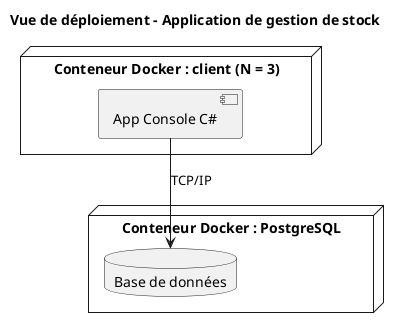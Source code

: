@startuml
title Vue de déploiement - Application de gestion de stock
  
node "Conteneur Docker : client (N = 3)" {
    component "App Console C#"
}

node "Conteneur Docker : PostgreSQL" {
    database "Base de données"
}


"App Console C#" --> "Base de données" : TCP/IP
@enduml
